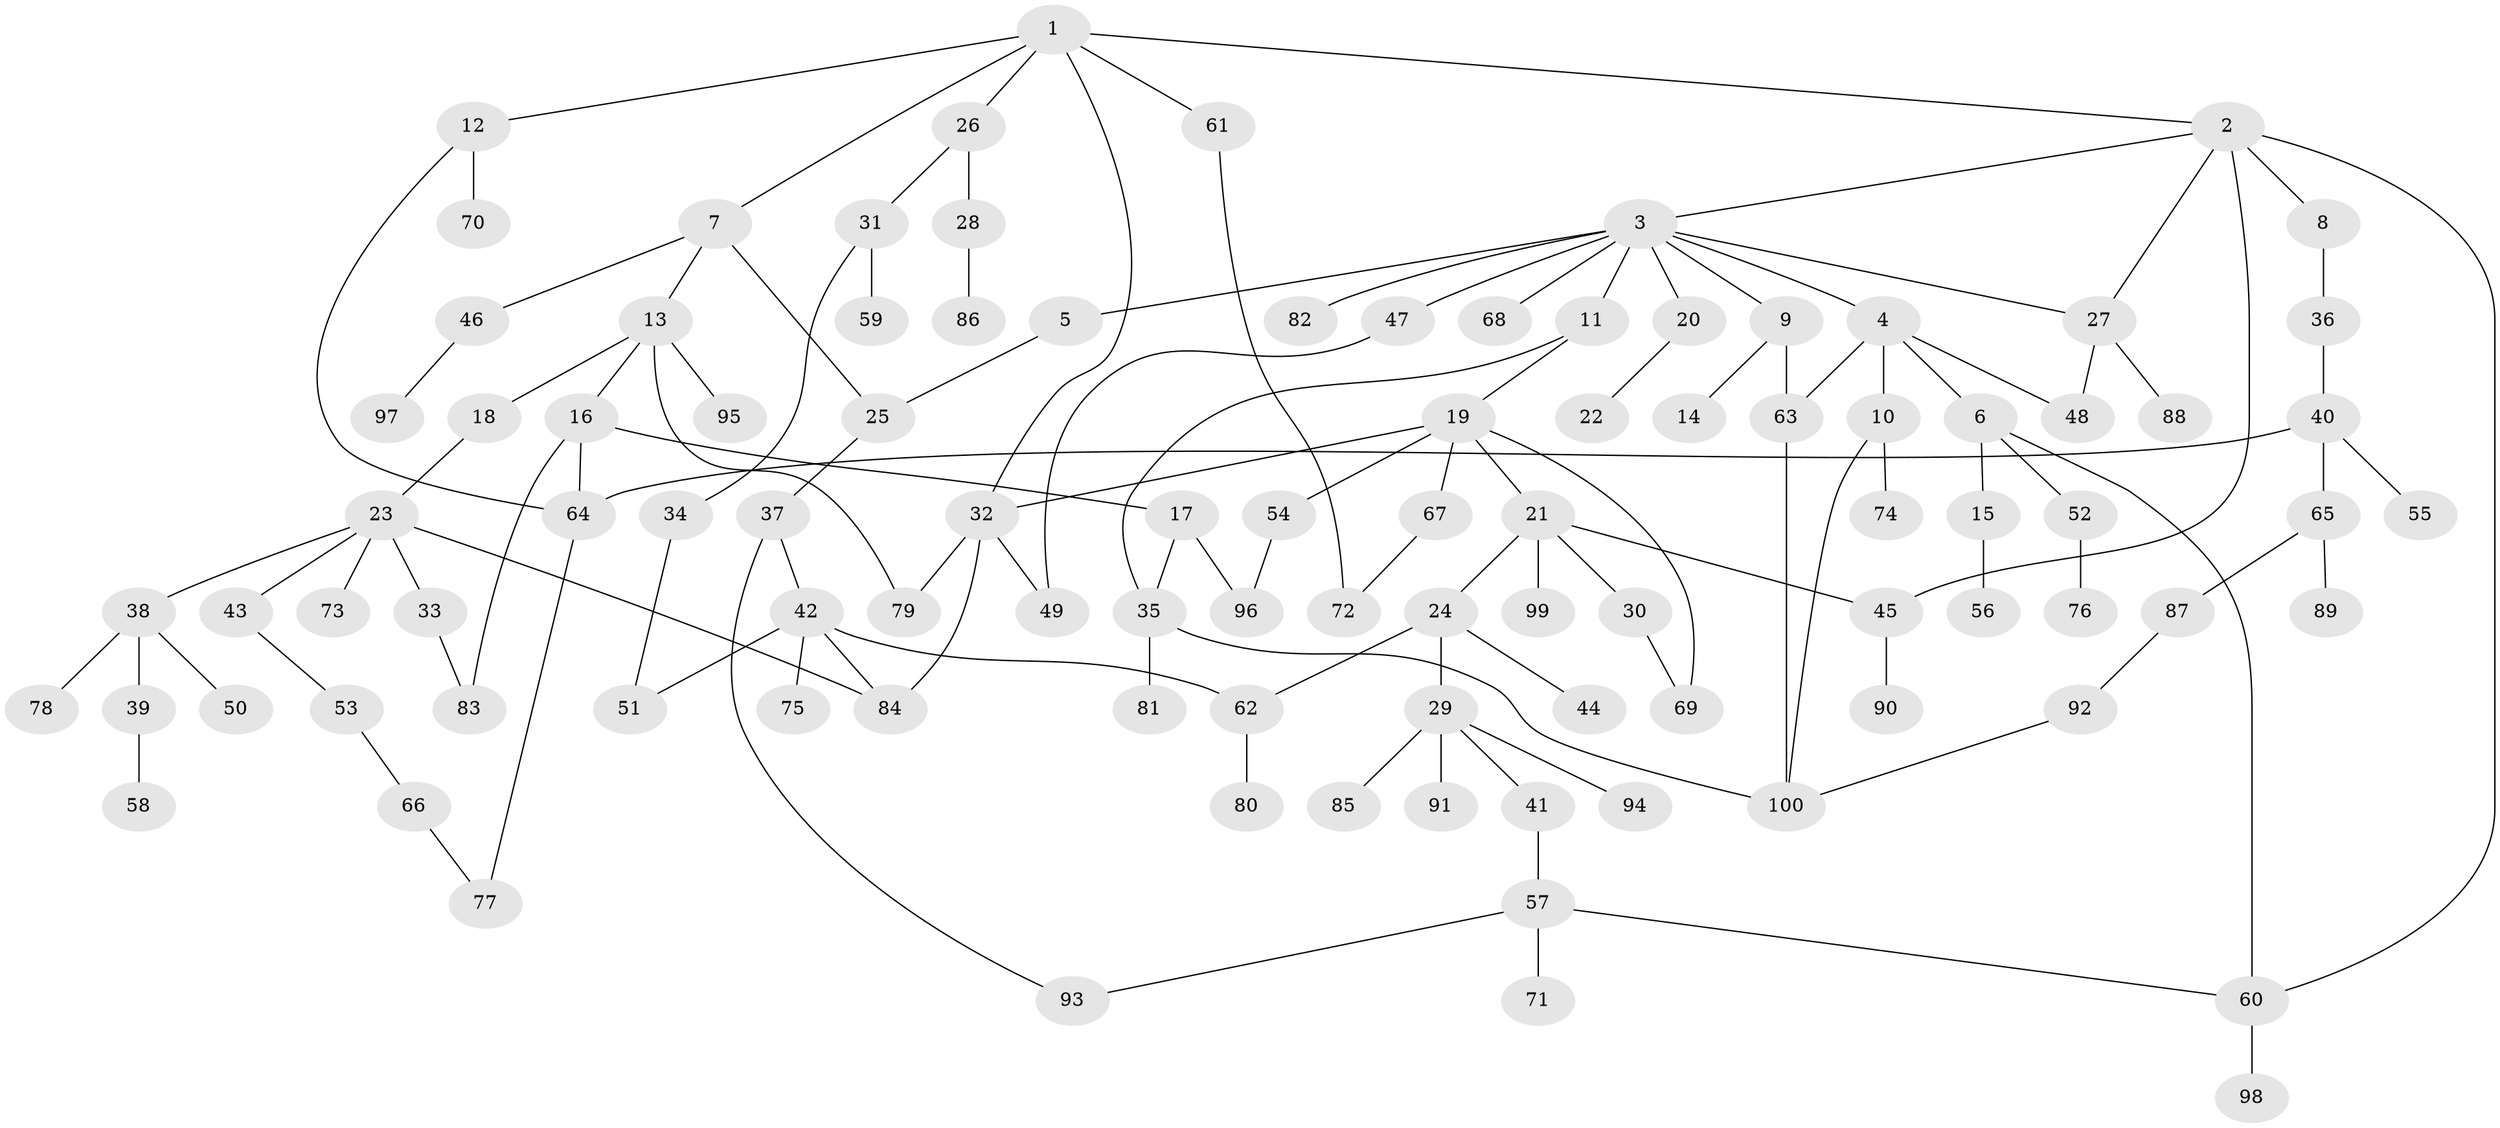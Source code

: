 // Generated by graph-tools (version 1.1) at 2025/54/02/21/25 11:54:43]
// undirected, 100 vertices, 125 edges
graph export_dot {
graph [start="1"]
  node [color=gray90,style=filled];
  1;
  2;
  3;
  4;
  5;
  6;
  7;
  8;
  9;
  10;
  11;
  12;
  13;
  14;
  15;
  16;
  17;
  18;
  19;
  20;
  21;
  22;
  23;
  24;
  25;
  26;
  27;
  28;
  29;
  30;
  31;
  32;
  33;
  34;
  35;
  36;
  37;
  38;
  39;
  40;
  41;
  42;
  43;
  44;
  45;
  46;
  47;
  48;
  49;
  50;
  51;
  52;
  53;
  54;
  55;
  56;
  57;
  58;
  59;
  60;
  61;
  62;
  63;
  64;
  65;
  66;
  67;
  68;
  69;
  70;
  71;
  72;
  73;
  74;
  75;
  76;
  77;
  78;
  79;
  80;
  81;
  82;
  83;
  84;
  85;
  86;
  87;
  88;
  89;
  90;
  91;
  92;
  93;
  94;
  95;
  96;
  97;
  98;
  99;
  100;
  1 -- 2;
  1 -- 7;
  1 -- 12;
  1 -- 26;
  1 -- 61;
  1 -- 32;
  2 -- 3;
  2 -- 8;
  2 -- 27;
  2 -- 45;
  2 -- 60;
  3 -- 4;
  3 -- 5;
  3 -- 9;
  3 -- 11;
  3 -- 20;
  3 -- 47;
  3 -- 68;
  3 -- 82;
  3 -- 27;
  4 -- 6;
  4 -- 10;
  4 -- 63;
  4 -- 48;
  5 -- 25;
  6 -- 15;
  6 -- 52;
  6 -- 60;
  7 -- 13;
  7 -- 25;
  7 -- 46;
  8 -- 36;
  9 -- 14;
  9 -- 63;
  10 -- 74;
  10 -- 100;
  11 -- 19;
  11 -- 35;
  12 -- 64;
  12 -- 70;
  13 -- 16;
  13 -- 18;
  13 -- 79;
  13 -- 95;
  15 -- 56;
  16 -- 17;
  16 -- 83;
  16 -- 64;
  17 -- 35;
  17 -- 96;
  18 -- 23;
  19 -- 21;
  19 -- 32;
  19 -- 54;
  19 -- 67;
  19 -- 69;
  20 -- 22;
  21 -- 24;
  21 -- 30;
  21 -- 99;
  21 -- 45;
  23 -- 33;
  23 -- 38;
  23 -- 43;
  23 -- 73;
  23 -- 84;
  24 -- 29;
  24 -- 44;
  24 -- 62;
  25 -- 37;
  26 -- 28;
  26 -- 31;
  27 -- 48;
  27 -- 88;
  28 -- 86;
  29 -- 41;
  29 -- 85;
  29 -- 91;
  29 -- 94;
  30 -- 69;
  31 -- 34;
  31 -- 59;
  32 -- 79;
  32 -- 49;
  32 -- 84;
  33 -- 83;
  34 -- 51;
  35 -- 81;
  35 -- 100;
  36 -- 40;
  37 -- 42;
  37 -- 93;
  38 -- 39;
  38 -- 50;
  38 -- 78;
  39 -- 58;
  40 -- 55;
  40 -- 65;
  40 -- 64;
  41 -- 57;
  42 -- 75;
  42 -- 84;
  42 -- 62;
  42 -- 51;
  43 -- 53;
  45 -- 90;
  46 -- 97;
  47 -- 49;
  52 -- 76;
  53 -- 66;
  54 -- 96;
  57 -- 60;
  57 -- 71;
  57 -- 93;
  60 -- 98;
  61 -- 72;
  62 -- 80;
  63 -- 100;
  64 -- 77;
  65 -- 87;
  65 -- 89;
  66 -- 77;
  67 -- 72;
  87 -- 92;
  92 -- 100;
}
